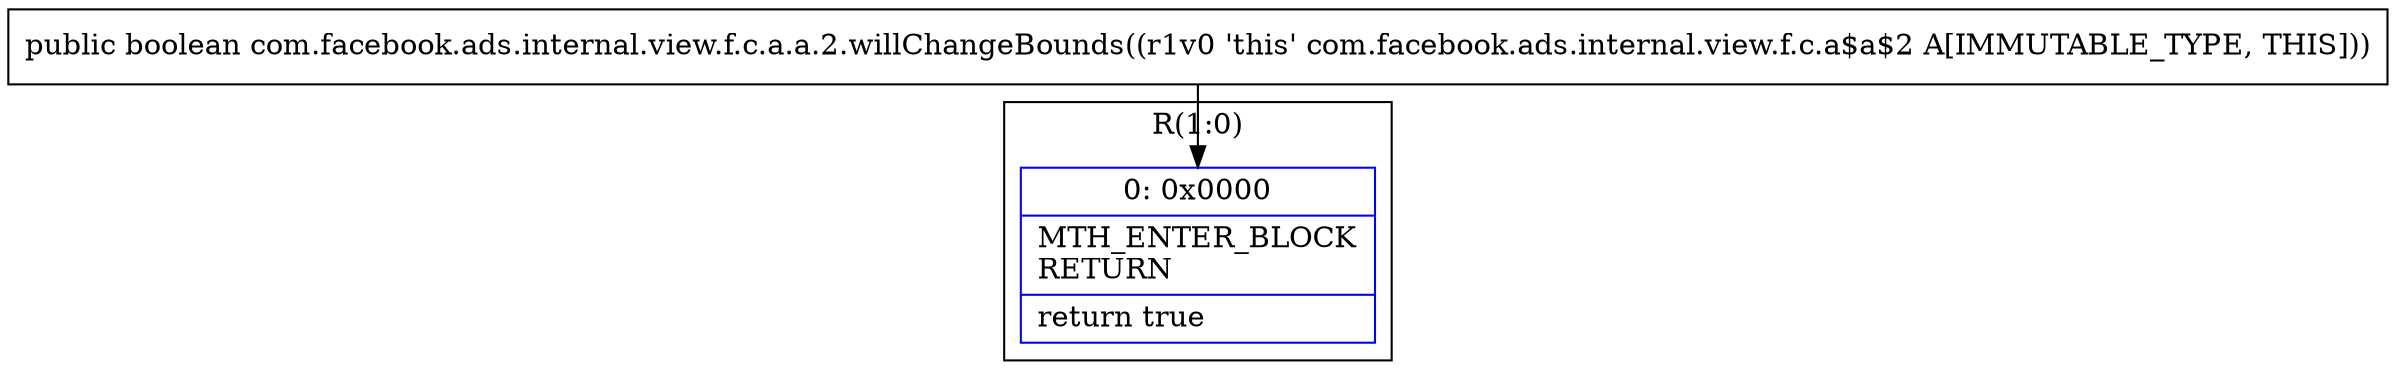 digraph "CFG forcom.facebook.ads.internal.view.f.c.a.a.2.willChangeBounds()Z" {
subgraph cluster_Region_952589090 {
label = "R(1:0)";
node [shape=record,color=blue];
Node_0 [shape=record,label="{0\:\ 0x0000|MTH_ENTER_BLOCK\lRETURN\l|return true\l}"];
}
MethodNode[shape=record,label="{public boolean com.facebook.ads.internal.view.f.c.a.a.2.willChangeBounds((r1v0 'this' com.facebook.ads.internal.view.f.c.a$a$2 A[IMMUTABLE_TYPE, THIS])) }"];
MethodNode -> Node_0;
}


